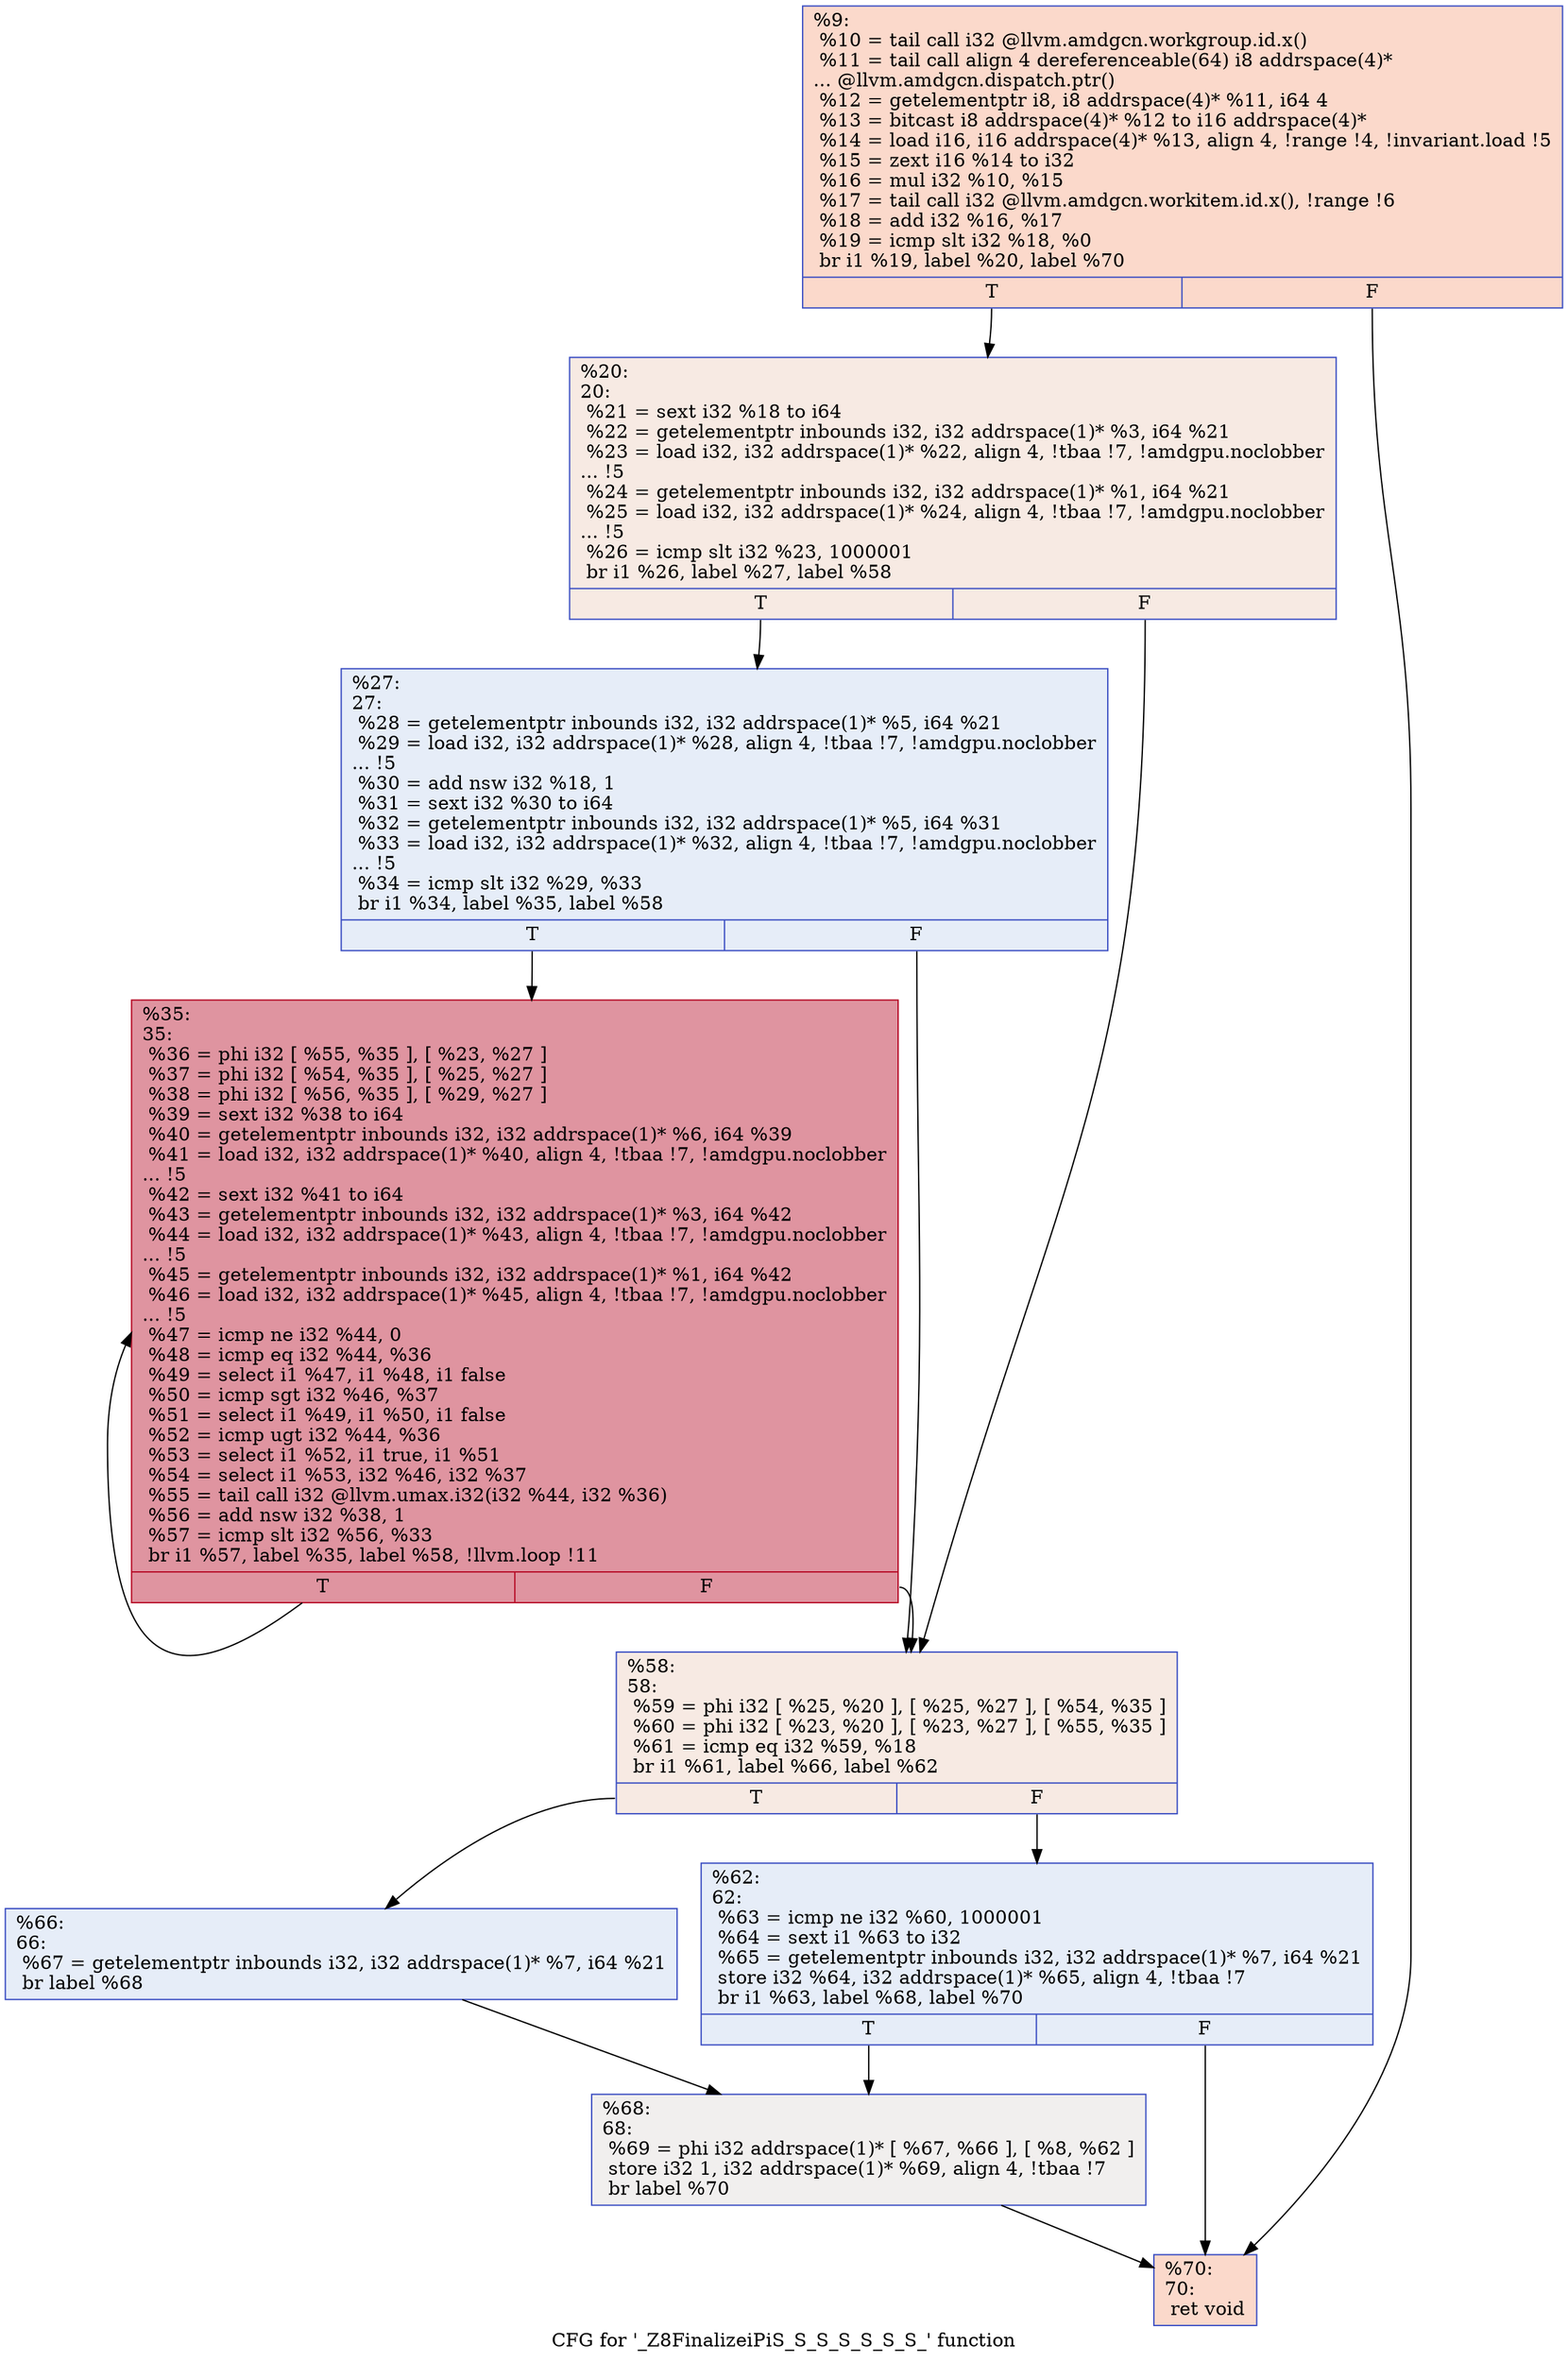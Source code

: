 digraph "CFG for '_Z8FinalizeiPiS_S_S_S_S_S_S_' function" {
	label="CFG for '_Z8FinalizeiPiS_S_S_S_S_S_S_' function";

	Node0x56261e0 [shape=record,color="#3d50c3ff", style=filled, fillcolor="#f7a88970",label="{%9:\l  %10 = tail call i32 @llvm.amdgcn.workgroup.id.x()\l  %11 = tail call align 4 dereferenceable(64) i8 addrspace(4)*\l... @llvm.amdgcn.dispatch.ptr()\l  %12 = getelementptr i8, i8 addrspace(4)* %11, i64 4\l  %13 = bitcast i8 addrspace(4)* %12 to i16 addrspace(4)*\l  %14 = load i16, i16 addrspace(4)* %13, align 4, !range !4, !invariant.load !5\l  %15 = zext i16 %14 to i32\l  %16 = mul i32 %10, %15\l  %17 = tail call i32 @llvm.amdgcn.workitem.id.x(), !range !6\l  %18 = add i32 %16, %17\l  %19 = icmp slt i32 %18, %0\l  br i1 %19, label %20, label %70\l|{<s0>T|<s1>F}}"];
	Node0x56261e0:s0 -> Node0x5628ca0;
	Node0x56261e0:s1 -> Node0x5628d30;
	Node0x5628ca0 [shape=record,color="#3d50c3ff", style=filled, fillcolor="#eed0c070",label="{%20:\l20:                                               \l  %21 = sext i32 %18 to i64\l  %22 = getelementptr inbounds i32, i32 addrspace(1)* %3, i64 %21\l  %23 = load i32, i32 addrspace(1)* %22, align 4, !tbaa !7, !amdgpu.noclobber\l... !5\l  %24 = getelementptr inbounds i32, i32 addrspace(1)* %1, i64 %21\l  %25 = load i32, i32 addrspace(1)* %24, align 4, !tbaa !7, !amdgpu.noclobber\l... !5\l  %26 = icmp slt i32 %23, 1000001\l  br i1 %26, label %27, label %58\l|{<s0>T|<s1>F}}"];
	Node0x5628ca0:s0 -> Node0x5629f70;
	Node0x5628ca0:s1 -> Node0x562a000;
	Node0x5629f70 [shape=record,color="#3d50c3ff", style=filled, fillcolor="#c7d7f070",label="{%27:\l27:                                               \l  %28 = getelementptr inbounds i32, i32 addrspace(1)* %5, i64 %21\l  %29 = load i32, i32 addrspace(1)* %28, align 4, !tbaa !7, !amdgpu.noclobber\l... !5\l  %30 = add nsw i32 %18, 1\l  %31 = sext i32 %30 to i64\l  %32 = getelementptr inbounds i32, i32 addrspace(1)* %5, i64 %31\l  %33 = load i32, i32 addrspace(1)* %32, align 4, !tbaa !7, !amdgpu.noclobber\l... !5\l  %34 = icmp slt i32 %29, %33\l  br i1 %34, label %35, label %58\l|{<s0>T|<s1>F}}"];
	Node0x5629f70:s0 -> Node0x562a6c0;
	Node0x5629f70:s1 -> Node0x562a000;
	Node0x562a6c0 [shape=record,color="#b70d28ff", style=filled, fillcolor="#b70d2870",label="{%35:\l35:                                               \l  %36 = phi i32 [ %55, %35 ], [ %23, %27 ]\l  %37 = phi i32 [ %54, %35 ], [ %25, %27 ]\l  %38 = phi i32 [ %56, %35 ], [ %29, %27 ]\l  %39 = sext i32 %38 to i64\l  %40 = getelementptr inbounds i32, i32 addrspace(1)* %6, i64 %39\l  %41 = load i32, i32 addrspace(1)* %40, align 4, !tbaa !7, !amdgpu.noclobber\l... !5\l  %42 = sext i32 %41 to i64\l  %43 = getelementptr inbounds i32, i32 addrspace(1)* %3, i64 %42\l  %44 = load i32, i32 addrspace(1)* %43, align 4, !tbaa !7, !amdgpu.noclobber\l... !5\l  %45 = getelementptr inbounds i32, i32 addrspace(1)* %1, i64 %42\l  %46 = load i32, i32 addrspace(1)* %45, align 4, !tbaa !7, !amdgpu.noclobber\l... !5\l  %47 = icmp ne i32 %44, 0\l  %48 = icmp eq i32 %44, %36\l  %49 = select i1 %47, i1 %48, i1 false\l  %50 = icmp sgt i32 %46, %37\l  %51 = select i1 %49, i1 %50, i1 false\l  %52 = icmp ugt i32 %44, %36\l  %53 = select i1 %52, i1 true, i1 %51\l  %54 = select i1 %53, i32 %46, i32 %37\l  %55 = tail call i32 @llvm.umax.i32(i32 %44, i32 %36)\l  %56 = add nsw i32 %38, 1\l  %57 = icmp slt i32 %56, %33\l  br i1 %57, label %35, label %58, !llvm.loop !11\l|{<s0>T|<s1>F}}"];
	Node0x562a6c0:s0 -> Node0x562a6c0;
	Node0x562a6c0:s1 -> Node0x562a000;
	Node0x562a000 [shape=record,color="#3d50c3ff", style=filled, fillcolor="#eed0c070",label="{%58:\l58:                                               \l  %59 = phi i32 [ %25, %20 ], [ %25, %27 ], [ %54, %35 ]\l  %60 = phi i32 [ %23, %20 ], [ %23, %27 ], [ %55, %35 ]\l  %61 = icmp eq i32 %59, %18\l  br i1 %61, label %66, label %62\l|{<s0>T|<s1>F}}"];
	Node0x562a000:s0 -> Node0x562bba0;
	Node0x562a000:s1 -> Node0x562bbf0;
	Node0x562bbf0 [shape=record,color="#3d50c3ff", style=filled, fillcolor="#c7d7f070",label="{%62:\l62:                                               \l  %63 = icmp ne i32 %60, 1000001\l  %64 = sext i1 %63 to i32\l  %65 = getelementptr inbounds i32, i32 addrspace(1)* %7, i64 %21\l  store i32 %64, i32 addrspace(1)* %65, align 4, !tbaa !7\l  br i1 %63, label %68, label %70\l|{<s0>T|<s1>F}}"];
	Node0x562bbf0:s0 -> Node0x562a550;
	Node0x562bbf0:s1 -> Node0x5628d30;
	Node0x562bba0 [shape=record,color="#3d50c3ff", style=filled, fillcolor="#c7d7f070",label="{%66:\l66:                                               \l  %67 = getelementptr inbounds i32, i32 addrspace(1)* %7, i64 %21\l  br label %68\l}"];
	Node0x562bba0 -> Node0x562a550;
	Node0x562a550 [shape=record,color="#3d50c3ff", style=filled, fillcolor="#e0dbd870",label="{%68:\l68:                                               \l  %69 = phi i32 addrspace(1)* [ %67, %66 ], [ %8, %62 ]\l  store i32 1, i32 addrspace(1)* %69, align 4, !tbaa !7\l  br label %70\l}"];
	Node0x562a550 -> Node0x5628d30;
	Node0x5628d30 [shape=record,color="#3d50c3ff", style=filled, fillcolor="#f7a88970",label="{%70:\l70:                                               \l  ret void\l}"];
}
